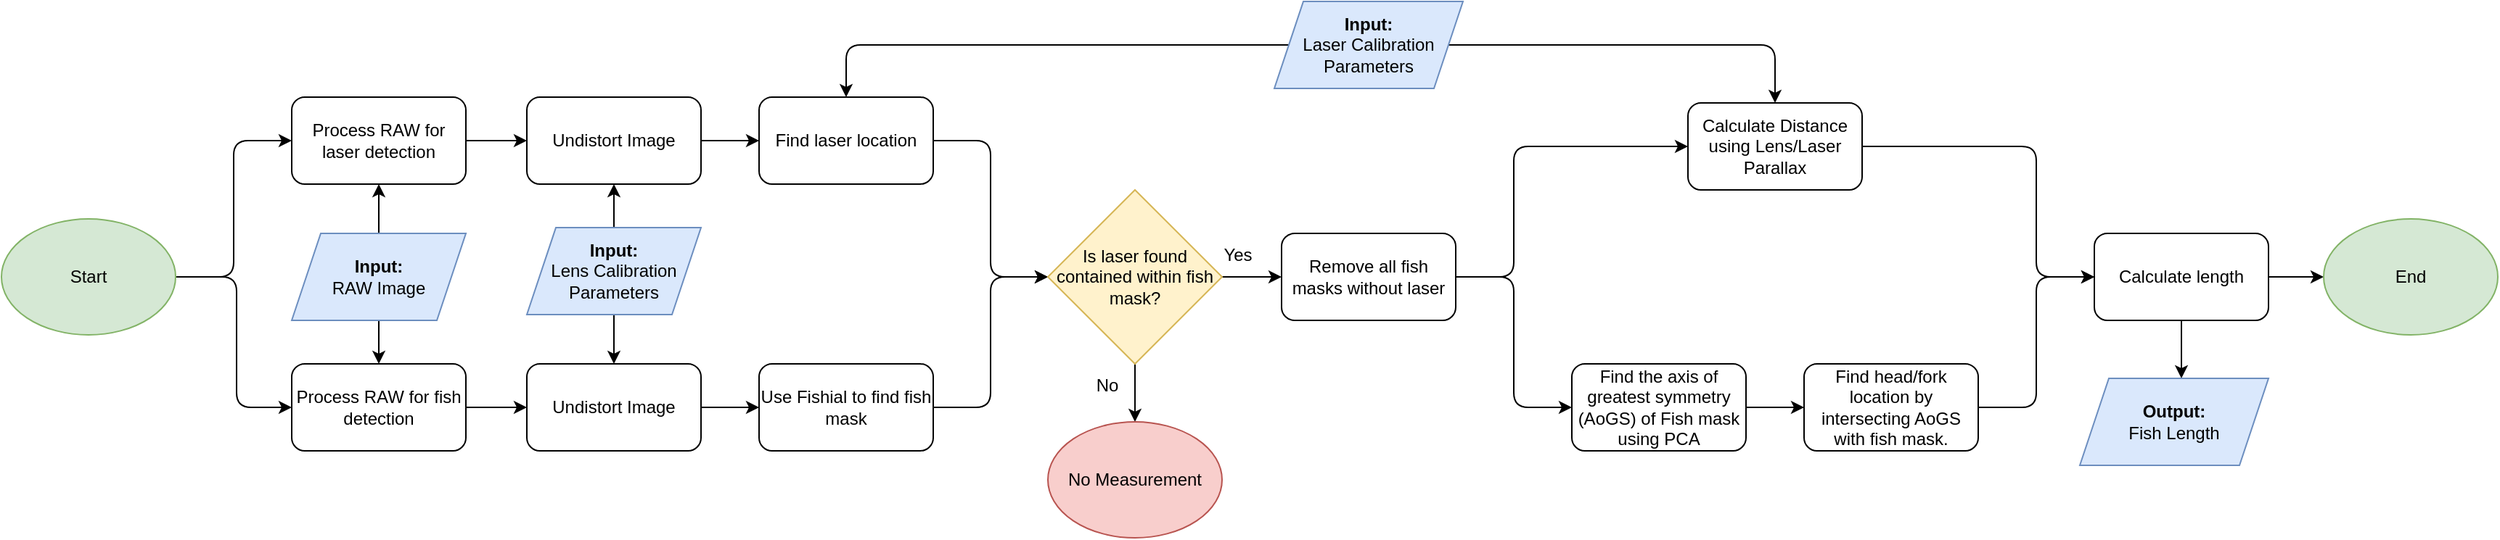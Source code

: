 <mxfile version="22.1.2" type="device">
  <diagram id="C5RBs43oDa-KdzZeNtuy" name="Page-1">
    <mxGraphModel dx="2074" dy="1197" grid="1" gridSize="10" guides="1" tooltips="1" connect="1" arrows="1" fold="1" page="1" pageScale="1" pageWidth="850" pageHeight="1100" math="0" shadow="0">
      <root>
        <mxCell id="WIyWlLk6GJQsqaUBKTNV-0" />
        <mxCell id="WIyWlLk6GJQsqaUBKTNV-1" parent="WIyWlLk6GJQsqaUBKTNV-0" />
        <mxCell id="109" style="edgeStyle=orthogonalEdgeStyle;html=1;exitX=0.5;exitY=1;exitDx=0;exitDy=0;entryX=0.5;entryY=0;entryDx=0;entryDy=0;" parent="WIyWlLk6GJQsqaUBKTNV-1" source="YjQ3s37gOzfDQ9f1rgy9-2" target="0" edge="1">
          <mxGeometry relative="1" as="geometry" />
        </mxCell>
        <mxCell id="110" style="edgeStyle=orthogonalEdgeStyle;html=1;exitX=0.5;exitY=0;exitDx=0;exitDy=0;entryX=0.5;entryY=1;entryDx=0;entryDy=0;" parent="WIyWlLk6GJQsqaUBKTNV-1" source="YjQ3s37gOzfDQ9f1rgy9-2" target="YjQ3s37gOzfDQ9f1rgy9-3" edge="1">
          <mxGeometry relative="1" as="geometry" />
        </mxCell>
        <mxCell id="YjQ3s37gOzfDQ9f1rgy9-2" value="&lt;b&gt;Input:&lt;br&gt;&lt;/b&gt;RAW Image" style="shape=parallelogram;perimeter=parallelogramPerimeter;whiteSpace=wrap;html=1;fixedSize=1;fillColor=#dae8fc;strokeColor=#6c8ebf;" parent="WIyWlLk6GJQsqaUBKTNV-1" vertex="1">
          <mxGeometry x="200" y="160" width="120" height="60" as="geometry" />
        </mxCell>
        <mxCell id="11" style="edgeStyle=elbowEdgeStyle;html=1;exitX=1;exitY=0.5;exitDx=0;exitDy=0;" parent="WIyWlLk6GJQsqaUBKTNV-1" source="YjQ3s37gOzfDQ9f1rgy9-3" target="10" edge="1">
          <mxGeometry relative="1" as="geometry" />
        </mxCell>
        <mxCell id="YjQ3s37gOzfDQ9f1rgy9-3" value="Process RAW for laser detection" style="rounded=1;whiteSpace=wrap;html=1;" parent="WIyWlLk6GJQsqaUBKTNV-1" vertex="1">
          <mxGeometry x="200" y="66" width="120" height="60" as="geometry" />
        </mxCell>
        <mxCell id="4" style="edgeStyle=elbowEdgeStyle;html=1;exitX=1;exitY=0.5;exitDx=0;exitDy=0;entryX=0;entryY=0.5;entryDx=0;entryDy=0;" parent="WIyWlLk6GJQsqaUBKTNV-1" source="YjQ3s37gOzfDQ9f1rgy9-5" target="0" edge="1">
          <mxGeometry relative="1" as="geometry">
            <Array as="points">
              <mxPoint x="162" y="180" />
            </Array>
          </mxGeometry>
        </mxCell>
        <mxCell id="5" style="edgeStyle=elbowEdgeStyle;html=1;exitX=1;exitY=0.5;exitDx=0;exitDy=0;entryX=0;entryY=0.5;entryDx=0;entryDy=0;" parent="WIyWlLk6GJQsqaUBKTNV-1" source="YjQ3s37gOzfDQ9f1rgy9-5" target="YjQ3s37gOzfDQ9f1rgy9-3" edge="1">
          <mxGeometry relative="1" as="geometry" />
        </mxCell>
        <mxCell id="YjQ3s37gOzfDQ9f1rgy9-5" value="Start" style="ellipse;whiteSpace=wrap;html=1;fillColor=#d5e8d4;strokeColor=#82b366;" parent="WIyWlLk6GJQsqaUBKTNV-1" vertex="1">
          <mxGeometry y="150" width="120" height="80" as="geometry" />
        </mxCell>
        <mxCell id="14" style="edgeStyle=elbowEdgeStyle;html=1;exitX=1;exitY=0.5;exitDx=0;exitDy=0;entryX=0;entryY=0.5;entryDx=0;entryDy=0;" parent="WIyWlLk6GJQsqaUBKTNV-1" source="0" target="13" edge="1">
          <mxGeometry relative="1" as="geometry" />
        </mxCell>
        <mxCell id="0" value="Process RAW for fish detection" style="rounded=1;whiteSpace=wrap;html=1;" parent="WIyWlLk6GJQsqaUBKTNV-1" vertex="1">
          <mxGeometry x="200" y="250" width="120" height="60" as="geometry" />
        </mxCell>
        <mxCell id="16" style="edgeStyle=elbowEdgeStyle;html=1;exitX=1;exitY=0.5;exitDx=0;exitDy=0;entryX=0;entryY=0.5;entryDx=0;entryDy=0;" parent="WIyWlLk6GJQsqaUBKTNV-1" source="10" target="15" edge="1">
          <mxGeometry relative="1" as="geometry" />
        </mxCell>
        <mxCell id="10" value="Undistort Image" style="rounded=1;whiteSpace=wrap;html=1;" parent="WIyWlLk6GJQsqaUBKTNV-1" vertex="1">
          <mxGeometry x="362" y="66" width="120" height="60" as="geometry" />
        </mxCell>
        <mxCell id="24" style="edgeStyle=elbowEdgeStyle;html=1;exitX=1;exitY=0.5;exitDx=0;exitDy=0;" parent="WIyWlLk6GJQsqaUBKTNV-1" source="13" target="23" edge="1">
          <mxGeometry relative="1" as="geometry" />
        </mxCell>
        <mxCell id="13" value="Undistort Image" style="rounded=1;whiteSpace=wrap;html=1;" parent="WIyWlLk6GJQsqaUBKTNV-1" vertex="1">
          <mxGeometry x="362" y="250" width="120" height="60" as="geometry" />
        </mxCell>
        <mxCell id="105" style="edgeStyle=orthogonalEdgeStyle;html=1;exitX=1;exitY=0.5;exitDx=0;exitDy=0;entryX=0;entryY=0.5;entryDx=0;entryDy=0;" parent="WIyWlLk6GJQsqaUBKTNV-1" source="15" target="27" edge="1">
          <mxGeometry relative="1" as="geometry" />
        </mxCell>
        <mxCell id="15" value="Find laser location" style="rounded=1;whiteSpace=wrap;html=1;" parent="WIyWlLk6GJQsqaUBKTNV-1" vertex="1">
          <mxGeometry x="522" y="66" width="120" height="60" as="geometry" />
        </mxCell>
        <mxCell id="119" style="edgeStyle=elbowEdgeStyle;html=1;exitX=0;exitY=0.5;exitDx=0;exitDy=0;entryX=0.5;entryY=0;entryDx=0;entryDy=0;elbow=vertical;" parent="WIyWlLk6GJQsqaUBKTNV-1" source="19" target="15" edge="1">
          <mxGeometry relative="1" as="geometry">
            <Array as="points">
              <mxPoint x="742" y="30" />
            </Array>
          </mxGeometry>
        </mxCell>
        <mxCell id="120" style="edgeStyle=elbowEdgeStyle;elbow=vertical;html=1;exitX=1;exitY=0.5;exitDx=0;exitDy=0;entryX=0.5;entryY=0;entryDx=0;entryDy=0;" parent="WIyWlLk6GJQsqaUBKTNV-1" source="19" target="50" edge="1">
          <mxGeometry relative="1" as="geometry">
            <Array as="points">
              <mxPoint x="1052" y="30" />
            </Array>
          </mxGeometry>
        </mxCell>
        <mxCell id="19" value="&lt;b&gt;Input:&lt;/b&gt;&lt;br&gt;Laser Calibration Parameters" style="shape=parallelogram;perimeter=parallelogramPerimeter;whiteSpace=wrap;html=1;fixedSize=1;fillColor=#dae8fc;strokeColor=#6c8ebf;" parent="WIyWlLk6GJQsqaUBKTNV-1" vertex="1">
          <mxGeometry x="877" width="130" height="60" as="geometry" />
        </mxCell>
        <mxCell id="95" style="edgeStyle=orthogonalEdgeStyle;html=1;exitX=1;exitY=0.5;exitDx=0;exitDy=0;entryX=0;entryY=0.5;entryDx=0;entryDy=0;" parent="WIyWlLk6GJQsqaUBKTNV-1" source="23" target="27" edge="1">
          <mxGeometry relative="1" as="geometry" />
        </mxCell>
        <mxCell id="23" value="Use Fishial to find fish mask" style="rounded=1;whiteSpace=wrap;html=1;" parent="WIyWlLk6GJQsqaUBKTNV-1" vertex="1">
          <mxGeometry x="522" y="250" width="120" height="60" as="geometry" />
        </mxCell>
        <mxCell id="111" style="edgeStyle=none;html=1;exitX=0.5;exitY=1;exitDx=0;exitDy=0;entryX=0.5;entryY=0;entryDx=0;entryDy=0;" parent="WIyWlLk6GJQsqaUBKTNV-1" source="27" target="29" edge="1">
          <mxGeometry relative="1" as="geometry" />
        </mxCell>
        <mxCell id="112" style="edgeStyle=none;html=1;exitX=1;exitY=0.5;exitDx=0;exitDy=0;entryX=0;entryY=0.5;entryDx=0;entryDy=0;" parent="WIyWlLk6GJQsqaUBKTNV-1" source="27" target="45" edge="1">
          <mxGeometry relative="1" as="geometry" />
        </mxCell>
        <mxCell id="27" value="Is laser found contained within fish mask?" style="rhombus;whiteSpace=wrap;html=1;fillColor=#fff2cc;strokeColor=#d6b656;" parent="WIyWlLk6GJQsqaUBKTNV-1" vertex="1">
          <mxGeometry x="721" y="130" width="120" height="120" as="geometry" />
        </mxCell>
        <mxCell id="29" value="No Measurement" style="ellipse;whiteSpace=wrap;html=1;fillColor=#f8cecc;strokeColor=#b85450;" parent="WIyWlLk6GJQsqaUBKTNV-1" vertex="1">
          <mxGeometry x="721" y="290" width="120" height="80" as="geometry" />
        </mxCell>
        <mxCell id="107" style="edgeStyle=orthogonalEdgeStyle;html=1;exitX=0.5;exitY=0;exitDx=0;exitDy=0;entryX=0.5;entryY=1;entryDx=0;entryDy=0;" parent="WIyWlLk6GJQsqaUBKTNV-1" source="34" target="10" edge="1">
          <mxGeometry relative="1" as="geometry" />
        </mxCell>
        <mxCell id="108" style="edgeStyle=orthogonalEdgeStyle;html=1;exitX=0.5;exitY=1;exitDx=0;exitDy=0;entryX=0.5;entryY=0;entryDx=0;entryDy=0;" parent="WIyWlLk6GJQsqaUBKTNV-1" source="34" target="13" edge="1">
          <mxGeometry relative="1" as="geometry" />
        </mxCell>
        <mxCell id="34" value="&lt;b&gt;Input:&lt;/b&gt;&lt;br&gt;Lens Calibration Parameters" style="shape=parallelogram;perimeter=parallelogramPerimeter;whiteSpace=wrap;html=1;fixedSize=1;fillColor=#dae8fc;strokeColor=#6c8ebf;" parent="WIyWlLk6GJQsqaUBKTNV-1" vertex="1">
          <mxGeometry x="362" y="156" width="120" height="60" as="geometry" />
        </mxCell>
        <mxCell id="121" style="edgeStyle=elbowEdgeStyle;html=1;exitX=1;exitY=0.5;exitDx=0;exitDy=0;entryX=0;entryY=0.5;entryDx=0;entryDy=0;" parent="WIyWlLk6GJQsqaUBKTNV-1" source="45" target="50" edge="1">
          <mxGeometry relative="1" as="geometry">
            <Array as="points">
              <mxPoint x="1042" y="150" />
            </Array>
          </mxGeometry>
        </mxCell>
        <mxCell id="122" style="edgeStyle=elbowEdgeStyle;html=1;exitX=1;exitY=0.5;exitDx=0;exitDy=0;entryX=0;entryY=0.5;entryDx=0;entryDy=0;" parent="WIyWlLk6GJQsqaUBKTNV-1" source="45" target="47" edge="1">
          <mxGeometry relative="1" as="geometry" />
        </mxCell>
        <mxCell id="45" value="Remove all fish masks without laser" style="rounded=1;whiteSpace=wrap;html=1;" parent="WIyWlLk6GJQsqaUBKTNV-1" vertex="1">
          <mxGeometry x="882" y="160" width="120" height="60" as="geometry" />
        </mxCell>
        <mxCell id="52" style="edgeStyle=elbowEdgeStyle;html=1;exitX=1;exitY=0.5;exitDx=0;exitDy=0;entryX=0;entryY=0.5;entryDx=0;entryDy=0;" parent="WIyWlLk6GJQsqaUBKTNV-1" source="47" target="51" edge="1">
          <mxGeometry relative="1" as="geometry" />
        </mxCell>
        <mxCell id="47" value="Find the axis of greatest symmetry (AoGS) of Fish mask using PCA" style="rounded=1;whiteSpace=wrap;html=1;" parent="WIyWlLk6GJQsqaUBKTNV-1" vertex="1">
          <mxGeometry x="1082" y="250" width="120" height="60" as="geometry" />
        </mxCell>
        <mxCell id="124" style="edgeStyle=elbowEdgeStyle;html=1;exitX=1;exitY=0.5;exitDx=0;exitDy=0;entryX=0;entryY=0.5;entryDx=0;entryDy=0;" parent="WIyWlLk6GJQsqaUBKTNV-1" source="50" target="68" edge="1">
          <mxGeometry relative="1" as="geometry">
            <Array as="points">
              <mxPoint x="1402" y="150" />
            </Array>
          </mxGeometry>
        </mxCell>
        <mxCell id="50" value="Calculate Distance using Lens/Laser Parallax" style="rounded=1;whiteSpace=wrap;html=1;" parent="WIyWlLk6GJQsqaUBKTNV-1" vertex="1">
          <mxGeometry x="1162" y="70" width="120" height="60" as="geometry" />
        </mxCell>
        <mxCell id="125" style="edgeStyle=elbowEdgeStyle;html=1;exitX=1;exitY=0.5;exitDx=0;exitDy=0;" parent="WIyWlLk6GJQsqaUBKTNV-1" source="51" edge="1">
          <mxGeometry relative="1" as="geometry">
            <mxPoint x="1442" y="190" as="targetPoint" />
            <Array as="points">
              <mxPoint x="1402" y="230" />
            </Array>
          </mxGeometry>
        </mxCell>
        <mxCell id="51" value="Find head/fork location by intersecting AoGS with fish mask." style="rounded=1;whiteSpace=wrap;html=1;" parent="WIyWlLk6GJQsqaUBKTNV-1" vertex="1">
          <mxGeometry x="1242" y="250" width="120" height="60" as="geometry" />
        </mxCell>
        <mxCell id="ZcZae7At_xLpOgsssbVb-129" style="edgeStyle=orthogonalEdgeStyle;rounded=0;orthogonalLoop=1;jettySize=auto;html=1;exitX=0.5;exitY=1;exitDx=0;exitDy=0;entryX=0.5;entryY=0;entryDx=0;entryDy=0;" edge="1" parent="WIyWlLk6GJQsqaUBKTNV-1" source="68">
          <mxGeometry relative="1" as="geometry">
            <mxPoint x="1502" y="260" as="targetPoint" />
          </mxGeometry>
        </mxCell>
        <mxCell id="ZcZae7At_xLpOgsssbVb-130" style="edgeStyle=orthogonalEdgeStyle;rounded=0;orthogonalLoop=1;jettySize=auto;html=1;exitX=1;exitY=0.5;exitDx=0;exitDy=0;entryX=0;entryY=0.5;entryDx=0;entryDy=0;" edge="1" parent="WIyWlLk6GJQsqaUBKTNV-1" source="68" target="84">
          <mxGeometry relative="1" as="geometry" />
        </mxCell>
        <mxCell id="68" value="Calculate length" style="rounded=1;whiteSpace=wrap;html=1;" parent="WIyWlLk6GJQsqaUBKTNV-1" vertex="1">
          <mxGeometry x="1442" y="160" width="120" height="60" as="geometry" />
        </mxCell>
        <mxCell id="79" value="Yes" style="text;html=1;strokeColor=none;fillColor=none;align=center;verticalAlign=middle;whiteSpace=wrap;rounded=0;" parent="WIyWlLk6GJQsqaUBKTNV-1" vertex="1">
          <mxGeometry x="822" y="160" width="60" height="30" as="geometry" />
        </mxCell>
        <mxCell id="81" value="No" style="text;html=1;strokeColor=none;fillColor=none;align=center;verticalAlign=middle;whiteSpace=wrap;rounded=0;" parent="WIyWlLk6GJQsqaUBKTNV-1" vertex="1">
          <mxGeometry x="732" y="250" width="60" height="30" as="geometry" />
        </mxCell>
        <mxCell id="84" value="End" style="ellipse;whiteSpace=wrap;html=1;fillColor=#d5e8d4;strokeColor=#82b366;" parent="WIyWlLk6GJQsqaUBKTNV-1" vertex="1">
          <mxGeometry x="1600" y="150" width="120" height="80" as="geometry" />
        </mxCell>
        <mxCell id="ZcZae7At_xLpOgsssbVb-131" value="&lt;b&gt;Output:&lt;/b&gt;&lt;br&gt;Fish Length" style="shape=parallelogram;perimeter=parallelogramPerimeter;whiteSpace=wrap;html=1;fixedSize=1;fillColor=#dae8fc;strokeColor=#6c8ebf;" vertex="1" parent="WIyWlLk6GJQsqaUBKTNV-1">
          <mxGeometry x="1432" y="260" width="130" height="60" as="geometry" />
        </mxCell>
      </root>
    </mxGraphModel>
  </diagram>
</mxfile>
